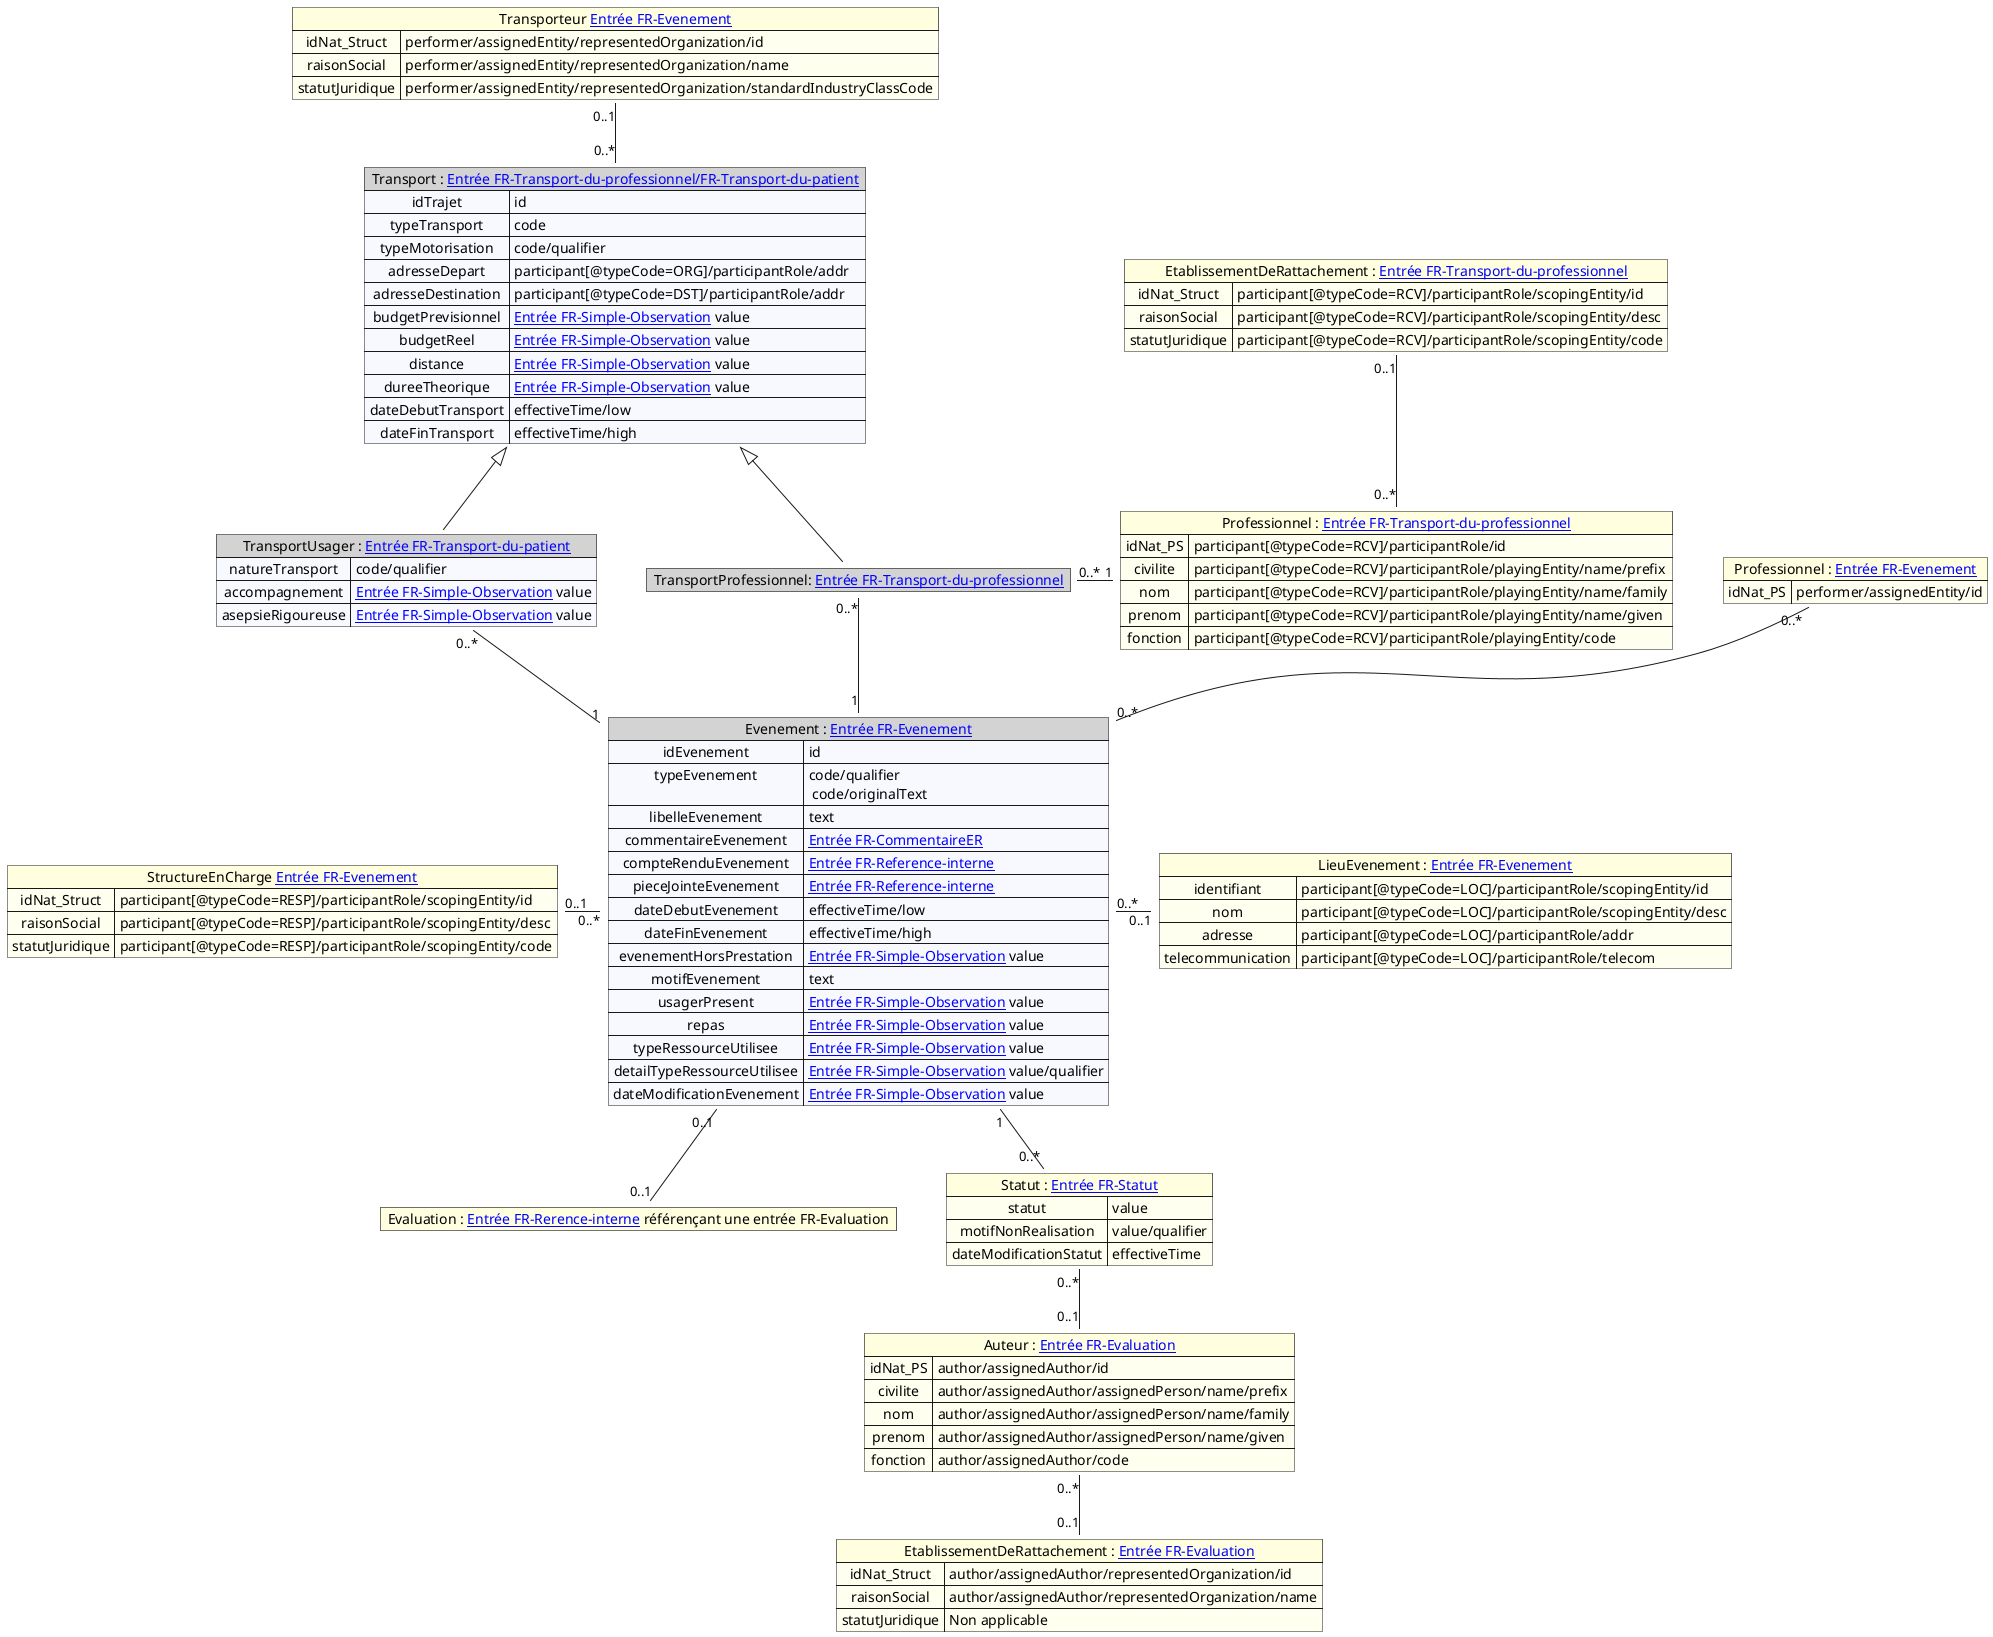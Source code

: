 @startuml


map "Evenement : [[contenu_dossier_corps_cda.html Entrée FR-Evenement]]" as Evenement #back:ghostWhite;header:LightGray {
    idEvenement => id
    typeEvenement => code/qualifier \n code/originalText
    libelleEvenement => text
    commentaireEvenement => [[contenu_dossier_corps_cda.html Entrée FR-CommentaireER]]
    compteRenduEvenement => [[contenu_dossier_corps_cda.html Entrée FR-Reference-interne]]
    pieceJointeEvenement => [[contenu_dossier_corps_cda.html Entrée FR-Reference-interne]]
    dateDebutEvenement => effectiveTime/low
    dateFinEvenement => effectiveTime/high
    evenementHorsPrestation => [[contenu_dossier_corps_cda.html Entrée FR-Simple-Observation]] value
    motifEvenement => text
    usagerPresent => [[contenu_dossier_corps_cda.html Entrée FR-Simple-Observation]] value
    repas => [[contenu_dossier_corps_cda.html Entrée FR-Simple-Observation]] value
    typeRessourceUtilisee => [[contenu_dossier_corps_cda.html Entrée FR-Simple-Observation]] value
    detailTypeRessourceUtilisee => [[contenu_dossier_corps_cda.html Entrée FR-Simple-Observation]] value/qualifier
    dateModificationEvenement => [[contenu_dossier_corps_cda.html Entrée FR-Simple-Observation]] value
}
map "Transport : [[contenu_dossier_corps_cda.html Entrée FR-Transport-du-professionnel/FR-Transport-du-patient]]" as Transport#back:ghostWhite;header:LightGray {
    idTrajet => id
    typeTransport => code
    typeMotorisation => code/qualifier
    adresseDepart => participant[@typeCode=ORG]/participantRole/addr
    adresseDestination => participant[@typeCode=DST]/participantRole/addr
    budgetPrevisionnel => [[contenu_dossier_corps_cda.html Entrée FR-Simple-Observation]] value
    budgetReel => [[contenu_dossier_corps_cda.html Entrée FR-Simple-Observation]] value
    distance => [[contenu_dossier_corps_cda.html Entrée FR-Simple-Observation]] value
    dureeTheorique => [[contenu_dossier_corps_cda.html Entrée FR-Simple-Observation]] value
    dateDebutTransport => effectiveTime/low
    dateFinTransport => effectiveTime/high

}
map "Professionnel : [[contenu_dossier_corps_cda.html Entrée FR-Transport-du-professionnel]]" as ProfessionnelTransport #back:Ivory;header:LightYellow  {
    idNat_PS => participant[@typeCode=RCV]/participantRole/id
    civilite => participant[@typeCode=RCV]/participantRole/playingEntity/name/prefix
    nom => participant[@typeCode=RCV]/participantRole/playingEntity/name/family
    prenom => participant[@typeCode=RCV]/participantRole/playingEntity/name/given
    fonction => participant[@typeCode=RCV]/participantRole/playingEntity/code
}

map "EtablissementDeRattachement : [[contenu_dossier_corps_cda.html Entrée FR-Transport-du-professionnel]]" as etablissementDeRattachement #back:Ivory;header:LightYellow {
    idNat_Struct => participant[@typeCode=RCV]/participantRole/scopingEntity/id
    raisonSocial => participant[@typeCode=RCV]/participantRole/scopingEntity/desc
    statutJuridique => participant[@typeCode=RCV]/participantRole/scopingEntity/code
}

map "Transporteur [[contenu_dossier_corps_cda.html Entrée FR-Evenement]]" as transporteur #back:Ivory;header:LightYellow  {
    idNat_Struct => performer/assignedEntity/representedOrganization/id
    raisonSocial => performer/assignedEntity/representedOrganization/name
    statutJuridique =>  performer/assignedEntity/representedOrganization/standardIndustryClassCode
}

map "StructureEnCharge [[contenu_dossier_corps_cda.html Entrée FR-Evenement]]" as structureEnCharge #back:Ivory;header:LightYellow  {
    idNat_Struct => participant[@typeCode=RESP]/participantRole/scopingEntity/id
    raisonSocial => participant[@typeCode=RESP]/participantRole/scopingEntity/desc
    statutJuridique => participant[@typeCode=RESP]/participantRole/scopingEntity/code
}


map "TransportProfessionnel: [[contenu_dossier_corps_cda.html Entrée FR-Transport-du-professionnel]]" as TransportPro#back:ghostWhite;header:LightGray {
}



map "TransportUsager : [[contenu_dossier_corps_cda.html Entrée FR-Transport-du-patient]]" as TransportUsager#back:ghostWhite;header:LightGray {
    natureTransport => code/qualifier
    accompagnement => [[contenu_dossier_corps_cda.html Entrée FR-Simple-Observation]] value
    asepsieRigoureuse => [[contenu_dossier_corps_cda.html Entrée FR-Simple-Observation]] value
}

map "LieuEvenement : [[contenu_dossier_corps_cda.html Entrée FR-Evenement]]" as Lieu #back:Ivory;header:LightYellow  {
    identifiant => participant[@typeCode=LOC]/participantRole/scopingEntity/id    
    nom => participant[@typeCode=LOC]/participantRole/scopingEntity/desc
    adresse => participant[@typeCode=LOC]/participantRole/addr
    telecommunication => participant[@typeCode=LOC]/participantRole/telecom 
}

map "Evaluation : [[contenu_dossier_corps_cda.html Entrée FR-Rerence-interne]] référençant une entrée FR-Evaluation" as Evaluation #back:Ivory;header:LightYellow {
}

map "Statut : [[contenu_dossier_corps_cda.html Entrée FR-Statut]]" as Statut #back:Ivory;header:LightYellow{
    statut => value
    motifNonRealisation => value/qualifier
    dateModificationStatut => effectiveTime
}

map "Professionnel : [[contenu_dossier_corps_cda.html Entrée FR-Evenement]]" as ProfessionnelEvn #back:Ivory;header:LightYellow{
    idNat_PS => performer/assignedEntity/id
}

map "Auteur : [[contenu_dossier_corps_cda.html Entrée FR-Evaluation]]" as AuteurStatut #back:Ivory;header:LightYellow {
    idNat_PS => author/assignedAuthor/id
    civilite => author/assignedAuthor/assignedPerson/name/prefix
    nom => author/assignedAuthor/assignedPerson/name/family
    prenom => author/assignedAuthor/assignedPerson/name/given
    fonction => author/assignedAuthor/code
}

map "EtablissementDeRattachement : [[contenu_dossier_corps_cda.html Entrée FR-Evaluation]]" as etablissementDeRattachementAuthStatut #back:Ivory;header:LightYellow {
    idNat_Struct => author/assignedAuthor/representedOrganization/id
    raisonSocial => author/assignedAuthor/representedOrganization/name
    statutJuridique => Non applicable
}




Evenement "1" -- "0..*" Statut
Evenement "0..*" -right- "0..1" Lieu  
ProfessionnelEvn "0..*" -- "0..*" Evenement
structureEnCharge "0..1" -right- "0..*" Evenement
Evenement "1" -up- "0..*" TransportPro 
TransportPro "0..*" -right- "1" ProfessionnelTransport
etablissementDeRattachement "0..1" -- "0..*" ProfessionnelTransport
Transport <|-- TransportPro
Transport <|-- TransportUsager
TransportUsager "0..*" -- "1" Evenement
Evenement "0..1" -- "0..1" Evaluation
transporteur "0..1" -- "0..*" Transport
Statut "0..*" -- "0..1" AuteurStatut
AuteurStatut "0..*" -- "0..1" etablissementDeRattachementAuthStatut




@enduml